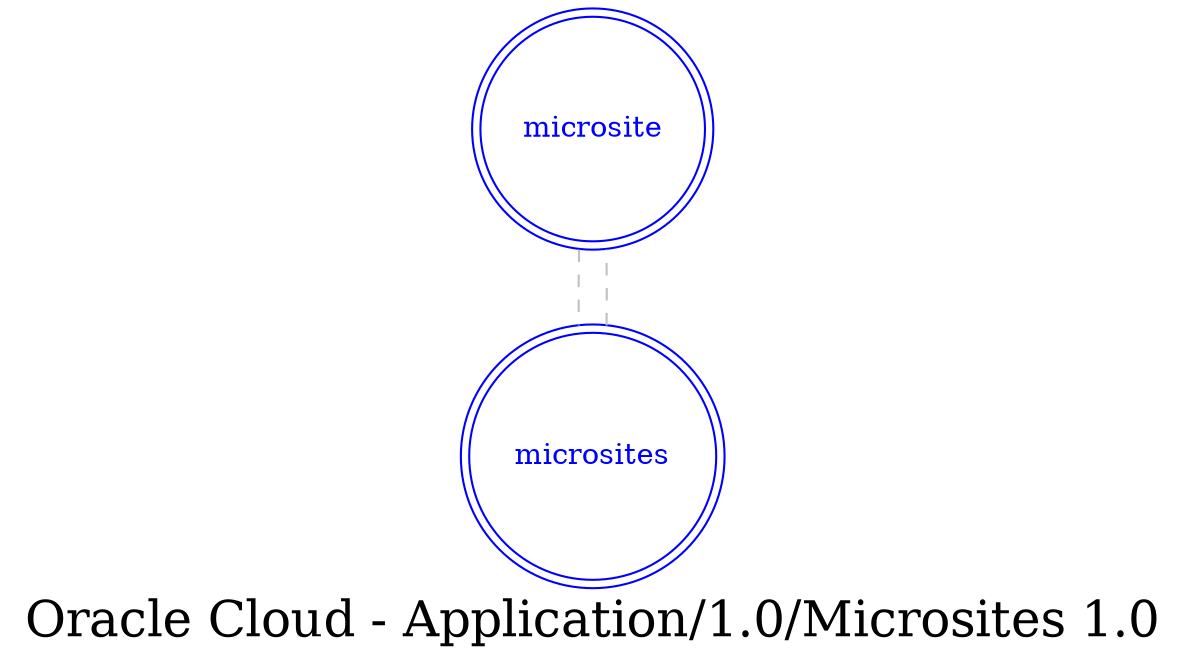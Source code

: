 digraph LexiconGraph {
graph[label="Oracle Cloud - Application/1.0/Microsites 1.0", fontsize=24]
splines=true
"microsite" [color=blue, fontcolor=blue, shape=doublecircle]
"microsites" [color=blue, fontcolor=blue, shape=doublecircle]
"microsites" -> "microsite" [color=grey, fontcolor=grey, arrowhead=none, arrowtail=none, style=dashed]
"microsite" -> "microsites" [color=grey, fontcolor=grey, arrowhead=none, arrowtail=none, style=dashed]
}

